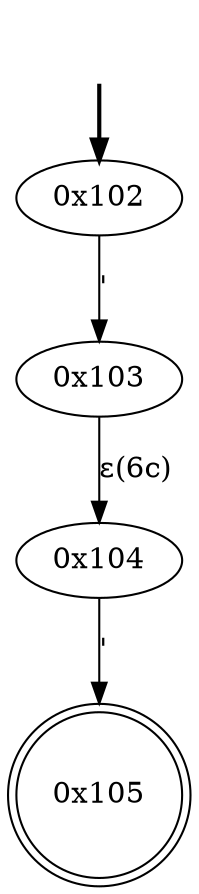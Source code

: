 digraph {
	fake [style=invisible]
	"0x102" [root=true]
	"0x103"
	"0x104"
	"0x105" [shape=doublecircle]
	fake -> "0x102" [style=bold]
	"0x102" -> "0x103" [label="'"]
	"0x104" -> "0x105" [label="'"]
	"0x103" -> "0x104" [label="ε(6c)"]
}

